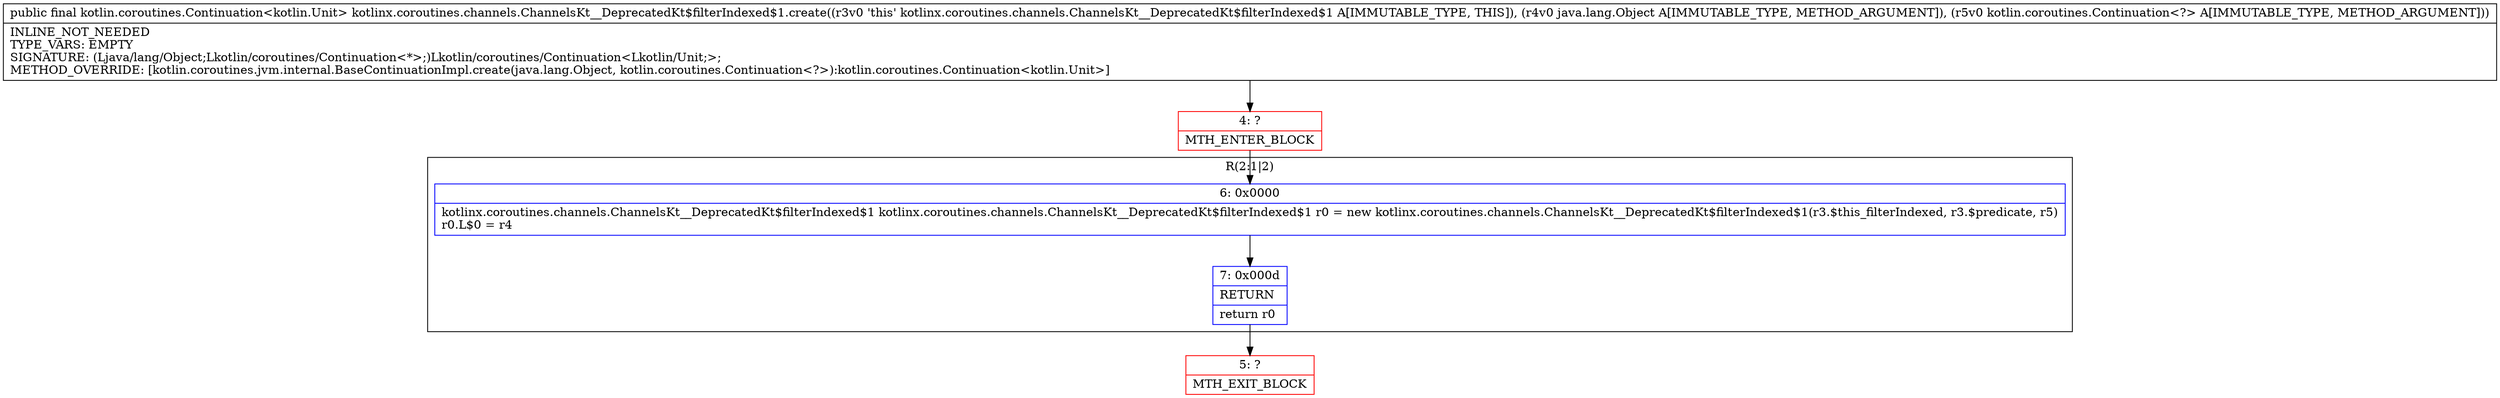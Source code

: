 digraph "CFG forkotlinx.coroutines.channels.ChannelsKt__DeprecatedKt$filterIndexed$1.create(Ljava\/lang\/Object;Lkotlin\/coroutines\/Continuation;)Lkotlin\/coroutines\/Continuation;" {
subgraph cluster_Region_656684635 {
label = "R(2:1|2)";
node [shape=record,color=blue];
Node_6 [shape=record,label="{6\:\ 0x0000|kotlinx.coroutines.channels.ChannelsKt__DeprecatedKt$filterIndexed$1 kotlinx.coroutines.channels.ChannelsKt__DeprecatedKt$filterIndexed$1 r0 = new kotlinx.coroutines.channels.ChannelsKt__DeprecatedKt$filterIndexed$1(r3.$this_filterIndexed, r3.$predicate, r5)\lr0.L$0 = r4\l}"];
Node_7 [shape=record,label="{7\:\ 0x000d|RETURN\l|return r0\l}"];
}
Node_4 [shape=record,color=red,label="{4\:\ ?|MTH_ENTER_BLOCK\l}"];
Node_5 [shape=record,color=red,label="{5\:\ ?|MTH_EXIT_BLOCK\l}"];
MethodNode[shape=record,label="{public final kotlin.coroutines.Continuation\<kotlin.Unit\> kotlinx.coroutines.channels.ChannelsKt__DeprecatedKt$filterIndexed$1.create((r3v0 'this' kotlinx.coroutines.channels.ChannelsKt__DeprecatedKt$filterIndexed$1 A[IMMUTABLE_TYPE, THIS]), (r4v0 java.lang.Object A[IMMUTABLE_TYPE, METHOD_ARGUMENT]), (r5v0 kotlin.coroutines.Continuation\<?\> A[IMMUTABLE_TYPE, METHOD_ARGUMENT]))  | INLINE_NOT_NEEDED\lTYPE_VARS: EMPTY\lSIGNATURE: (Ljava\/lang\/Object;Lkotlin\/coroutines\/Continuation\<*\>;)Lkotlin\/coroutines\/Continuation\<Lkotlin\/Unit;\>;\lMETHOD_OVERRIDE: [kotlin.coroutines.jvm.internal.BaseContinuationImpl.create(java.lang.Object, kotlin.coroutines.Continuation\<?\>):kotlin.coroutines.Continuation\<kotlin.Unit\>]\l}"];
MethodNode -> Node_4;Node_6 -> Node_7;
Node_7 -> Node_5;
Node_4 -> Node_6;
}

